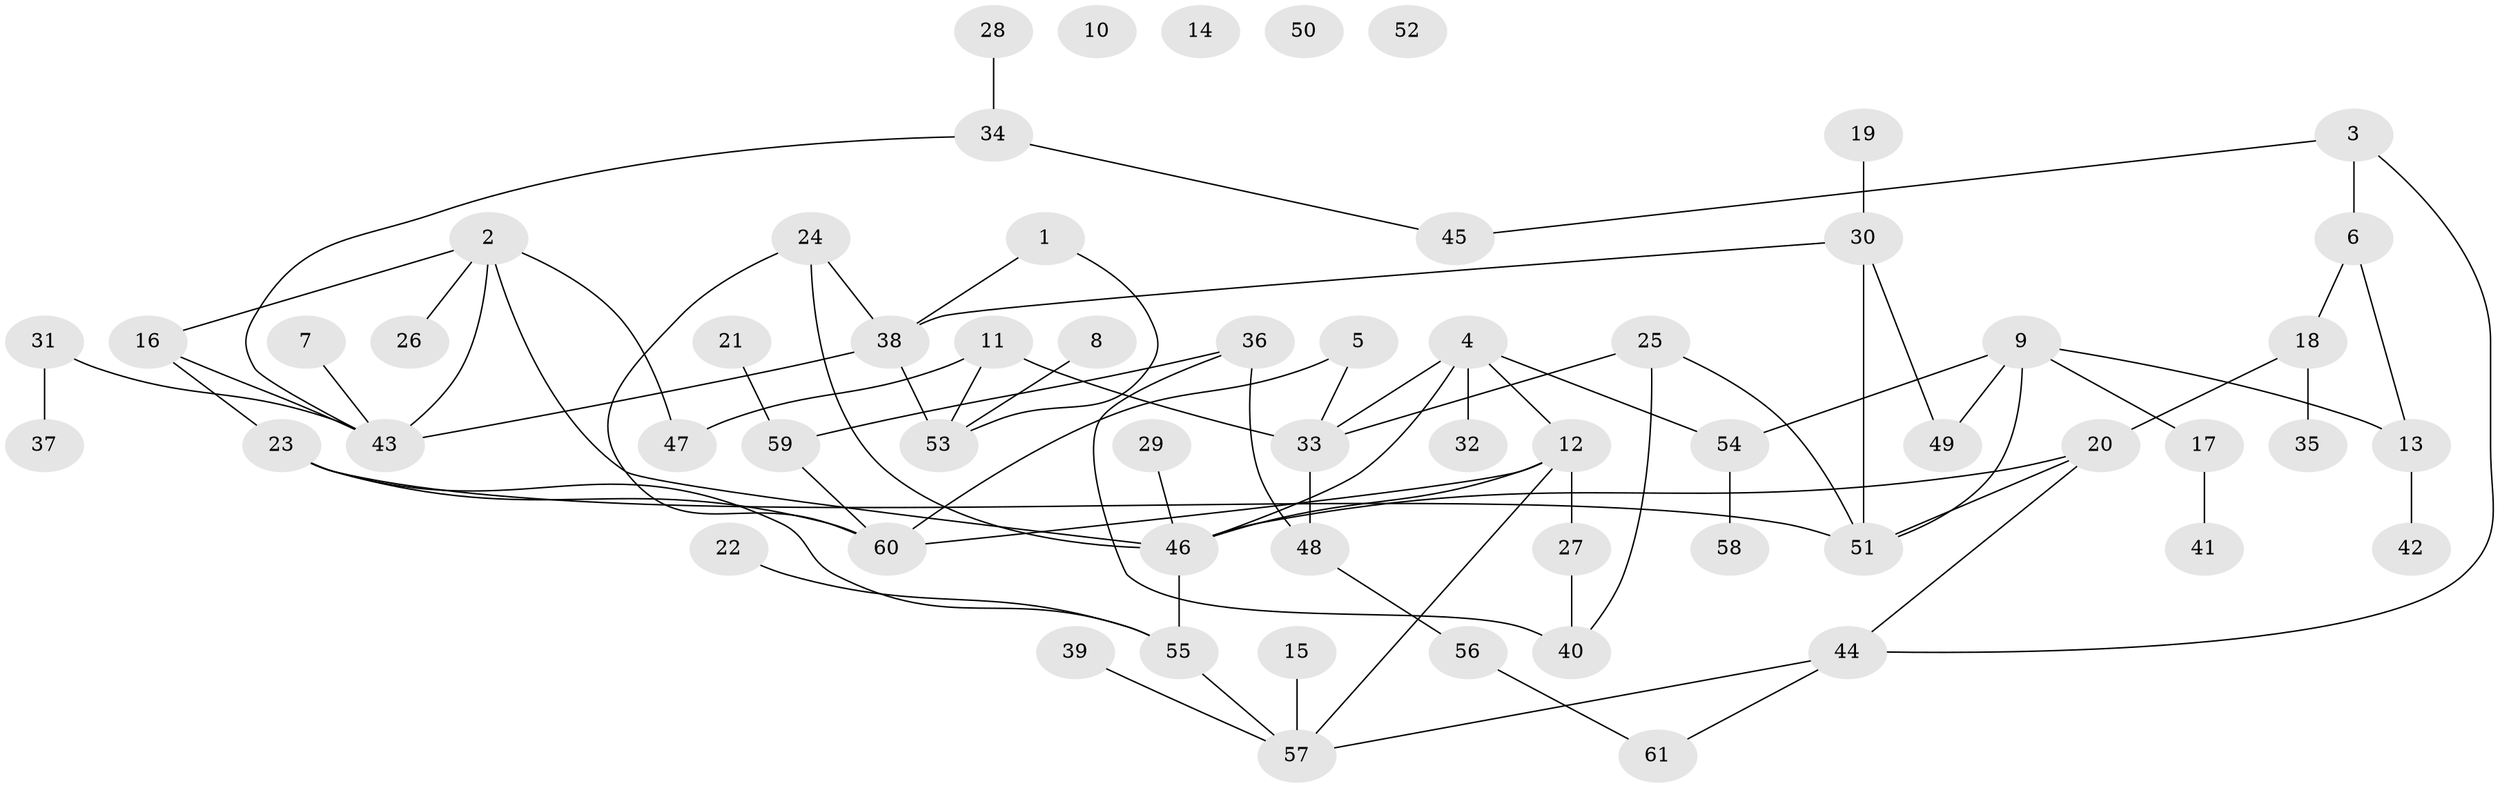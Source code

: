// Generated by graph-tools (version 1.1) at 2025/49/03/09/25 03:49:03]
// undirected, 61 vertices, 80 edges
graph export_dot {
graph [start="1"]
  node [color=gray90,style=filled];
  1;
  2;
  3;
  4;
  5;
  6;
  7;
  8;
  9;
  10;
  11;
  12;
  13;
  14;
  15;
  16;
  17;
  18;
  19;
  20;
  21;
  22;
  23;
  24;
  25;
  26;
  27;
  28;
  29;
  30;
  31;
  32;
  33;
  34;
  35;
  36;
  37;
  38;
  39;
  40;
  41;
  42;
  43;
  44;
  45;
  46;
  47;
  48;
  49;
  50;
  51;
  52;
  53;
  54;
  55;
  56;
  57;
  58;
  59;
  60;
  61;
  1 -- 38;
  1 -- 53;
  2 -- 16;
  2 -- 26;
  2 -- 43;
  2 -- 46;
  2 -- 47;
  3 -- 6;
  3 -- 44;
  3 -- 45;
  4 -- 12;
  4 -- 32;
  4 -- 33;
  4 -- 46;
  4 -- 54;
  5 -- 33;
  5 -- 60;
  6 -- 13;
  6 -- 18;
  7 -- 43;
  8 -- 53;
  9 -- 13;
  9 -- 17;
  9 -- 49;
  9 -- 51;
  9 -- 54;
  11 -- 33;
  11 -- 47;
  11 -- 53;
  12 -- 27;
  12 -- 46;
  12 -- 57;
  12 -- 60;
  13 -- 42;
  15 -- 57;
  16 -- 23;
  16 -- 43;
  17 -- 41;
  18 -- 20;
  18 -- 35;
  19 -- 30;
  20 -- 44;
  20 -- 46;
  20 -- 51;
  21 -- 59;
  22 -- 55;
  23 -- 51;
  23 -- 55;
  23 -- 60;
  24 -- 38;
  24 -- 46;
  24 -- 60;
  25 -- 33;
  25 -- 40;
  25 -- 51;
  27 -- 40;
  28 -- 34;
  29 -- 46;
  30 -- 38;
  30 -- 49;
  30 -- 51;
  31 -- 37;
  31 -- 43;
  33 -- 48;
  34 -- 43;
  34 -- 45;
  36 -- 40;
  36 -- 48;
  36 -- 59;
  38 -- 43;
  38 -- 53;
  39 -- 57;
  44 -- 57;
  44 -- 61;
  46 -- 55;
  48 -- 56;
  54 -- 58;
  55 -- 57;
  56 -- 61;
  59 -- 60;
}
